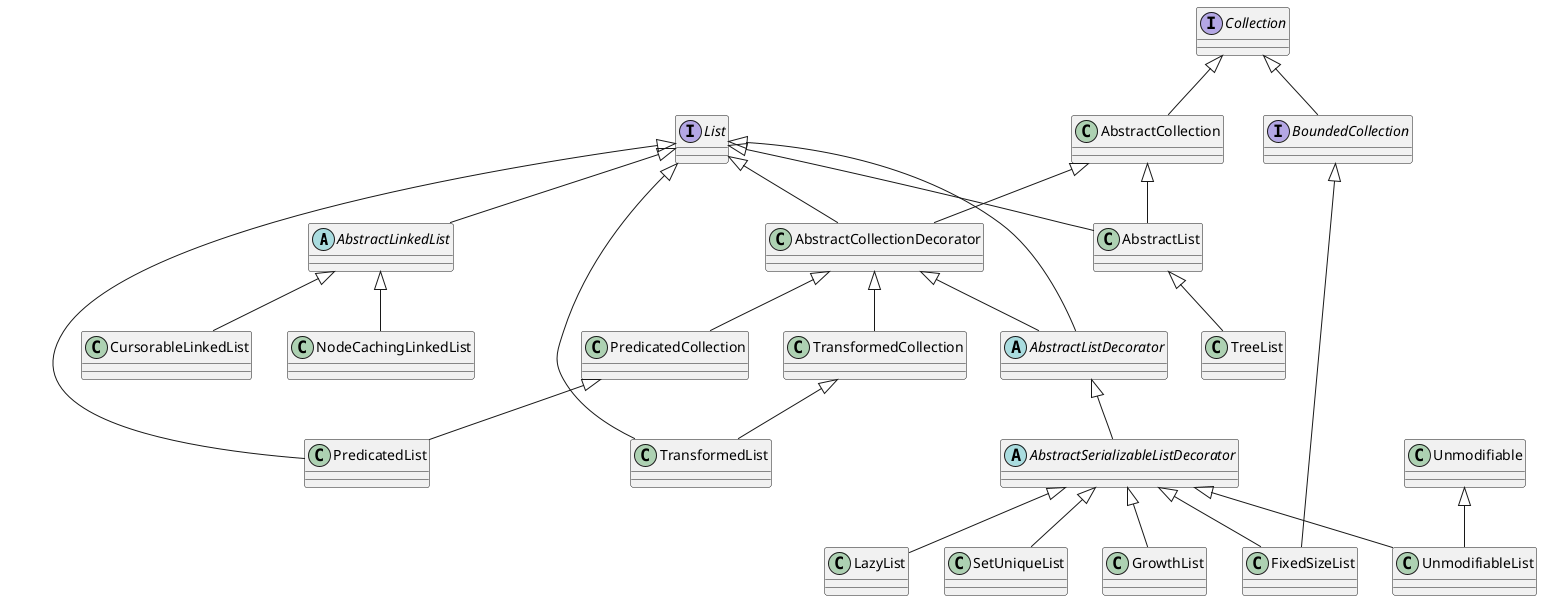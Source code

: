 @startuml

abstract class AbstractLinkedList
abstract class AbstractListDecorator
abstract class AbstractSerializableListDecorator
class CursorableLinkedList
class FixedSizeList
class GrowthList
class LazyList
class NodeCachingLinkedList
class PredicatedList
class SetUniqueList
class TransformedList
class TreeList
class UnmodifiableList
interface List
interface BoundedCollection
interface Collection

List <|-- AbstractLinkedList
List <|-- AbstractCollectionDecorator
AbstractCollection <|-- AbstractCollectionDecorator

AbstractListDecorator <|-- AbstractSerializableListDecorator
AbstractLinkedList <|-- CursorableLinkedList

AbstractSerializableListDecorator <|-- FixedSizeList
BoundedCollection <|-- FixedSizeList
Collection <|-- BoundedCollection

AbstractSerializableListDecorator <|-- GrowthList
AbstractSerializableListDecorator <|-- LazyList

AbstractLinkedList <|-- NodeCachingLinkedList

PredicatedCollection <|-- PredicatedList
List <|-- PredicatedList

AbstractSerializableListDecorator <|-- SetUniqueList

TransformedCollection <|-- TransformedList
List <|-- TransformedList

AbstractList <|-- TreeList

AbstractSerializableListDecorator <|-- UnmodifiableList
Unmodifiable <|-- UnmodifiableList

AbstractCollectionDecorator <|-- TransformedCollection
AbstractCollectionDecorator <|-- PredicatedCollection
AbstractCollectionDecorator <|-- AbstractListDecorator
List <|-- AbstractListDecorator
AbstractCollection <|-- AbstractList
List <|-- AbstractList
Collection <|-- AbstractCollection



@enduml